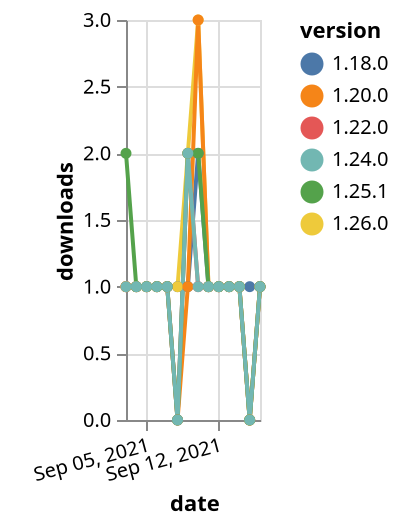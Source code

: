 {"$schema": "https://vega.github.io/schema/vega-lite/v5.json", "description": "A simple bar chart with embedded data.", "data": {"values": [{"date": "2021-09-03", "total": 217, "delta": 1, "version": "1.18.0"}, {"date": "2021-09-04", "total": 218, "delta": 1, "version": "1.18.0"}, {"date": "2021-09-05", "total": 219, "delta": 1, "version": "1.18.0"}, {"date": "2021-09-06", "total": 220, "delta": 1, "version": "1.18.0"}, {"date": "2021-09-07", "total": 221, "delta": 1, "version": "1.18.0"}, {"date": "2021-09-08", "total": 222, "delta": 1, "version": "1.18.0"}, {"date": "2021-09-09", "total": 223, "delta": 1, "version": "1.18.0"}, {"date": "2021-09-10", "total": 225, "delta": 2, "version": "1.18.0"}, {"date": "2021-09-11", "total": 226, "delta": 1, "version": "1.18.0"}, {"date": "2021-09-12", "total": 227, "delta": 1, "version": "1.18.0"}, {"date": "2021-09-13", "total": 228, "delta": 1, "version": "1.18.0"}, {"date": "2021-09-14", "total": 229, "delta": 1, "version": "1.18.0"}, {"date": "2021-09-15", "total": 230, "delta": 1, "version": "1.18.0"}, {"date": "2021-09-16", "total": 231, "delta": 1, "version": "1.18.0"}, {"date": "2021-09-03", "total": 190, "delta": 1, "version": "1.22.0"}, {"date": "2021-09-04", "total": 191, "delta": 1, "version": "1.22.0"}, {"date": "2021-09-05", "total": 192, "delta": 1, "version": "1.22.0"}, {"date": "2021-09-06", "total": 193, "delta": 1, "version": "1.22.0"}, {"date": "2021-09-07", "total": 194, "delta": 1, "version": "1.22.0"}, {"date": "2021-09-08", "total": 194, "delta": 0, "version": "1.22.0"}, {"date": "2021-09-09", "total": 196, "delta": 2, "version": "1.22.0"}, {"date": "2021-09-10", "total": 197, "delta": 1, "version": "1.22.0"}, {"date": "2021-09-11", "total": 198, "delta": 1, "version": "1.22.0"}, {"date": "2021-09-12", "total": 199, "delta": 1, "version": "1.22.0"}, {"date": "2021-09-13", "total": 200, "delta": 1, "version": "1.22.0"}, {"date": "2021-09-14", "total": 201, "delta": 1, "version": "1.22.0"}, {"date": "2021-09-15", "total": 201, "delta": 0, "version": "1.22.0"}, {"date": "2021-09-16", "total": 202, "delta": 1, "version": "1.22.0"}, {"date": "2021-09-03", "total": 165, "delta": 1, "version": "1.26.0"}, {"date": "2021-09-04", "total": 166, "delta": 1, "version": "1.26.0"}, {"date": "2021-09-05", "total": 167, "delta": 1, "version": "1.26.0"}, {"date": "2021-09-06", "total": 168, "delta": 1, "version": "1.26.0"}, {"date": "2021-09-07", "total": 169, "delta": 1, "version": "1.26.0"}, {"date": "2021-09-08", "total": 170, "delta": 1, "version": "1.26.0"}, {"date": "2021-09-09", "total": 172, "delta": 2, "version": "1.26.0"}, {"date": "2021-09-10", "total": 175, "delta": 3, "version": "1.26.0"}, {"date": "2021-09-11", "total": 176, "delta": 1, "version": "1.26.0"}, {"date": "2021-09-12", "total": 177, "delta": 1, "version": "1.26.0"}, {"date": "2021-09-13", "total": 178, "delta": 1, "version": "1.26.0"}, {"date": "2021-09-14", "total": 179, "delta": 1, "version": "1.26.0"}, {"date": "2021-09-15", "total": 179, "delta": 0, "version": "1.26.0"}, {"date": "2021-09-16", "total": 180, "delta": 1, "version": "1.26.0"}, {"date": "2021-09-03", "total": 295, "delta": 1, "version": "1.20.0"}, {"date": "2021-09-04", "total": 296, "delta": 1, "version": "1.20.0"}, {"date": "2021-09-05", "total": 297, "delta": 1, "version": "1.20.0"}, {"date": "2021-09-06", "total": 298, "delta": 1, "version": "1.20.0"}, {"date": "2021-09-07", "total": 299, "delta": 1, "version": "1.20.0"}, {"date": "2021-09-08", "total": 299, "delta": 0, "version": "1.20.0"}, {"date": "2021-09-09", "total": 300, "delta": 1, "version": "1.20.0"}, {"date": "2021-09-10", "total": 303, "delta": 3, "version": "1.20.0"}, {"date": "2021-09-11", "total": 304, "delta": 1, "version": "1.20.0"}, {"date": "2021-09-12", "total": 305, "delta": 1, "version": "1.20.0"}, {"date": "2021-09-13", "total": 306, "delta": 1, "version": "1.20.0"}, {"date": "2021-09-14", "total": 307, "delta": 1, "version": "1.20.0"}, {"date": "2021-09-15", "total": 307, "delta": 0, "version": "1.20.0"}, {"date": "2021-09-16", "total": 308, "delta": 1, "version": "1.20.0"}, {"date": "2021-09-03", "total": 143, "delta": 2, "version": "1.25.1"}, {"date": "2021-09-04", "total": 144, "delta": 1, "version": "1.25.1"}, {"date": "2021-09-05", "total": 145, "delta": 1, "version": "1.25.1"}, {"date": "2021-09-06", "total": 146, "delta": 1, "version": "1.25.1"}, {"date": "2021-09-07", "total": 147, "delta": 1, "version": "1.25.1"}, {"date": "2021-09-08", "total": 147, "delta": 0, "version": "1.25.1"}, {"date": "2021-09-09", "total": 149, "delta": 2, "version": "1.25.1"}, {"date": "2021-09-10", "total": 151, "delta": 2, "version": "1.25.1"}, {"date": "2021-09-11", "total": 152, "delta": 1, "version": "1.25.1"}, {"date": "2021-09-12", "total": 153, "delta": 1, "version": "1.25.1"}, {"date": "2021-09-13", "total": 154, "delta": 1, "version": "1.25.1"}, {"date": "2021-09-14", "total": 155, "delta": 1, "version": "1.25.1"}, {"date": "2021-09-15", "total": 155, "delta": 0, "version": "1.25.1"}, {"date": "2021-09-16", "total": 156, "delta": 1, "version": "1.25.1"}, {"date": "2021-09-03", "total": 145, "delta": 1, "version": "1.24.0"}, {"date": "2021-09-04", "total": 146, "delta": 1, "version": "1.24.0"}, {"date": "2021-09-05", "total": 147, "delta": 1, "version": "1.24.0"}, {"date": "2021-09-06", "total": 148, "delta": 1, "version": "1.24.0"}, {"date": "2021-09-07", "total": 149, "delta": 1, "version": "1.24.0"}, {"date": "2021-09-08", "total": 149, "delta": 0, "version": "1.24.0"}, {"date": "2021-09-09", "total": 151, "delta": 2, "version": "1.24.0"}, {"date": "2021-09-10", "total": 152, "delta": 1, "version": "1.24.0"}, {"date": "2021-09-11", "total": 153, "delta": 1, "version": "1.24.0"}, {"date": "2021-09-12", "total": 154, "delta": 1, "version": "1.24.0"}, {"date": "2021-09-13", "total": 155, "delta": 1, "version": "1.24.0"}, {"date": "2021-09-14", "total": 156, "delta": 1, "version": "1.24.0"}, {"date": "2021-09-15", "total": 156, "delta": 0, "version": "1.24.0"}, {"date": "2021-09-16", "total": 157, "delta": 1, "version": "1.24.0"}]}, "width": "container", "mark": {"type": "line", "point": {"filled": true}}, "encoding": {"x": {"field": "date", "type": "temporal", "timeUnit": "yearmonthdate", "title": "date", "axis": {"labelAngle": -15}}, "y": {"field": "delta", "type": "quantitative", "title": "downloads"}, "color": {"field": "version", "type": "nominal"}, "tooltip": {"field": "delta"}}}